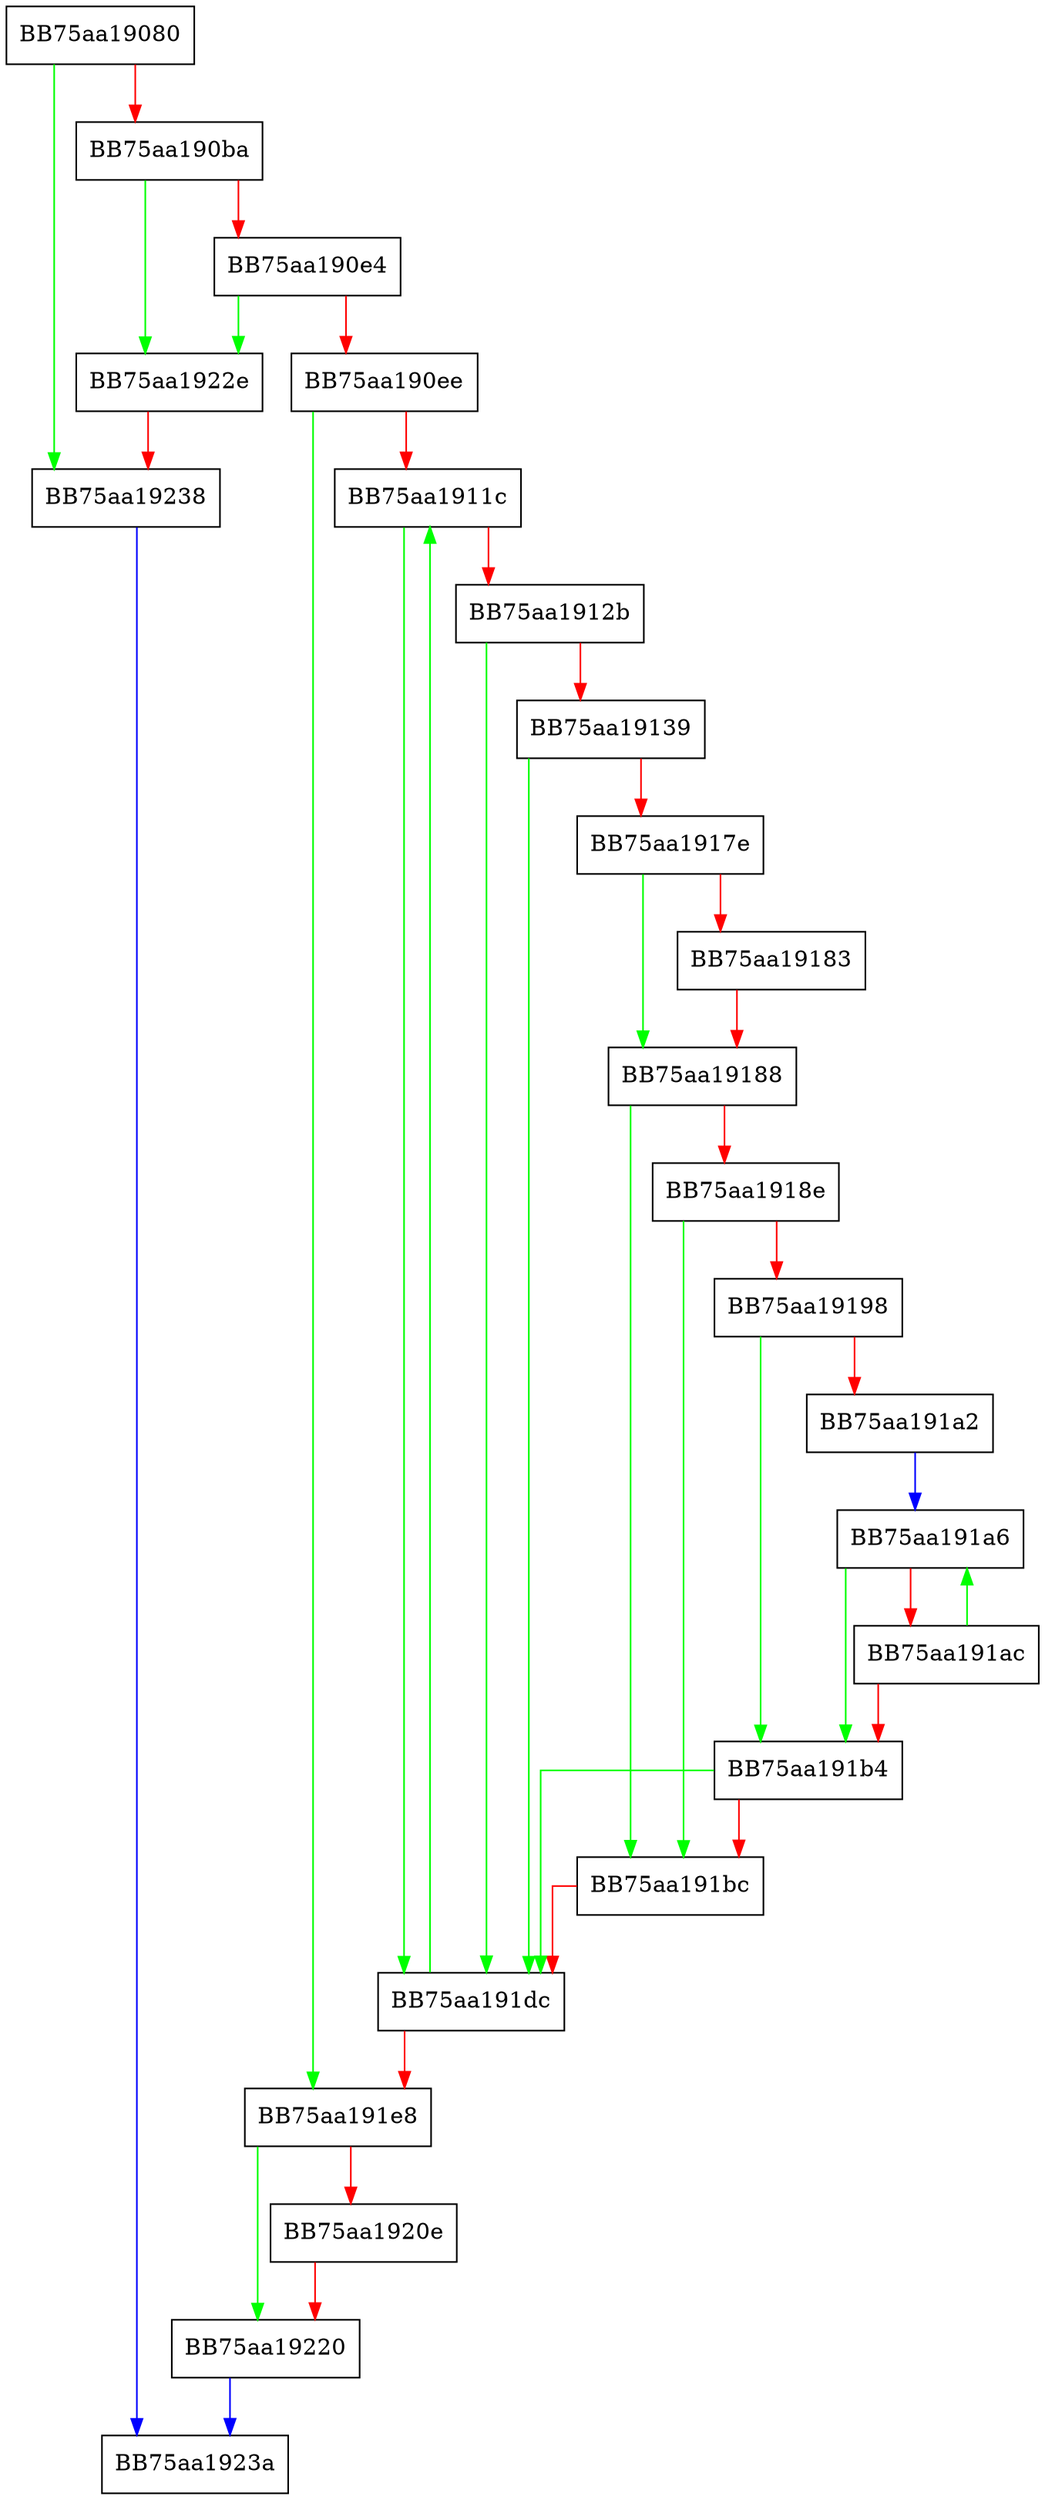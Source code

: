 digraph pe_check_syscalls_data {
  node [shape="box"];
  graph [splines=ortho];
  BB75aa19080 -> BB75aa19238 [color="green"];
  BB75aa19080 -> BB75aa190ba [color="red"];
  BB75aa190ba -> BB75aa1922e [color="green"];
  BB75aa190ba -> BB75aa190e4 [color="red"];
  BB75aa190e4 -> BB75aa1922e [color="green"];
  BB75aa190e4 -> BB75aa190ee [color="red"];
  BB75aa190ee -> BB75aa191e8 [color="green"];
  BB75aa190ee -> BB75aa1911c [color="red"];
  BB75aa1911c -> BB75aa191dc [color="green"];
  BB75aa1911c -> BB75aa1912b [color="red"];
  BB75aa1912b -> BB75aa191dc [color="green"];
  BB75aa1912b -> BB75aa19139 [color="red"];
  BB75aa19139 -> BB75aa191dc [color="green"];
  BB75aa19139 -> BB75aa1917e [color="red"];
  BB75aa1917e -> BB75aa19188 [color="green"];
  BB75aa1917e -> BB75aa19183 [color="red"];
  BB75aa19183 -> BB75aa19188 [color="red"];
  BB75aa19188 -> BB75aa191bc [color="green"];
  BB75aa19188 -> BB75aa1918e [color="red"];
  BB75aa1918e -> BB75aa191bc [color="green"];
  BB75aa1918e -> BB75aa19198 [color="red"];
  BB75aa19198 -> BB75aa191b4 [color="green"];
  BB75aa19198 -> BB75aa191a2 [color="red"];
  BB75aa191a2 -> BB75aa191a6 [color="blue"];
  BB75aa191a6 -> BB75aa191b4 [color="green"];
  BB75aa191a6 -> BB75aa191ac [color="red"];
  BB75aa191ac -> BB75aa191a6 [color="green"];
  BB75aa191ac -> BB75aa191b4 [color="red"];
  BB75aa191b4 -> BB75aa191dc [color="green"];
  BB75aa191b4 -> BB75aa191bc [color="red"];
  BB75aa191bc -> BB75aa191dc [color="red"];
  BB75aa191dc -> BB75aa1911c [color="green"];
  BB75aa191dc -> BB75aa191e8 [color="red"];
  BB75aa191e8 -> BB75aa19220 [color="green"];
  BB75aa191e8 -> BB75aa1920e [color="red"];
  BB75aa1920e -> BB75aa19220 [color="red"];
  BB75aa19220 -> BB75aa1923a [color="blue"];
  BB75aa1922e -> BB75aa19238 [color="red"];
  BB75aa19238 -> BB75aa1923a [color="blue"];
}